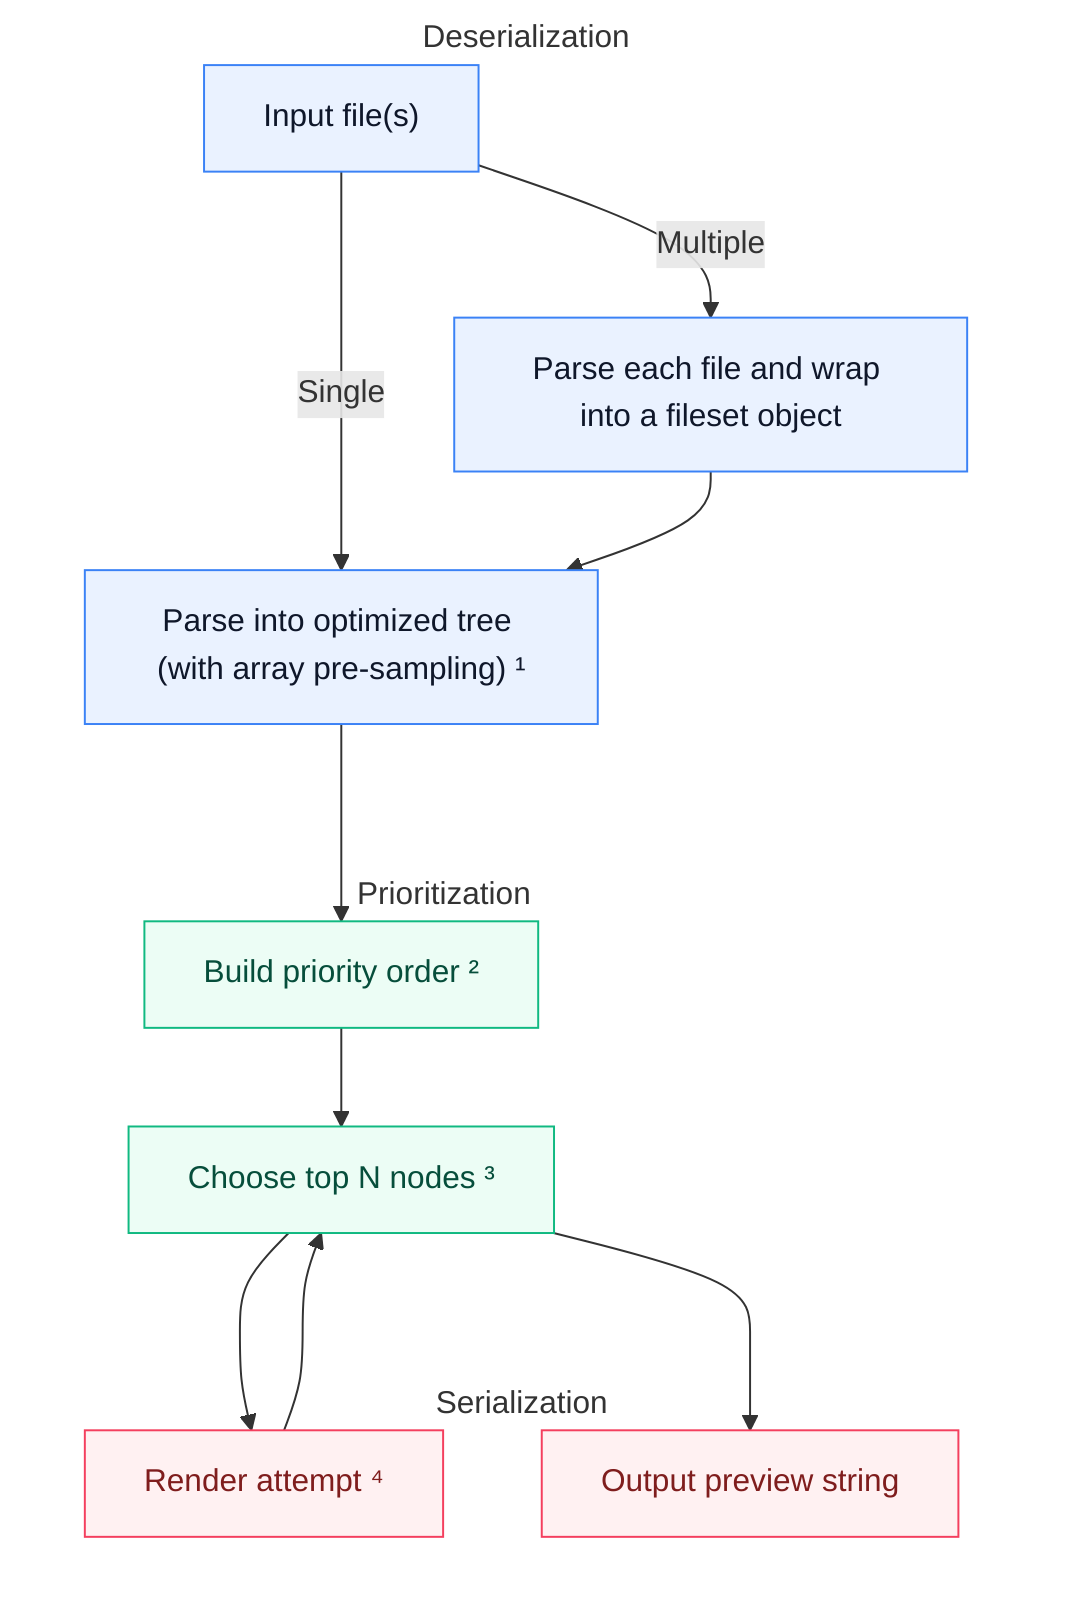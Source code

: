 %%{init: {"themeCSS": ".cluster > rect { fill: transparent; stroke: transparent; } .clusterLabel > text { font-size: 16px; font-weight: 600; } .clusterLabel span { padding: 6px 10px; font-size: 16px; font-weight: 600; }"}}%%
flowchart TD
    subgraph Deserialization
        direction TB
        A["Input file(s)"]
        A -- Single --> C["Parse into optimized tree (with array pre‑sampling) ¹"]
        A -- Multiple --> D["Parse each file and wrap into a fileset object"]
        D --> C
    end
    subgraph Prioritization
        direction TB
        E["Build priority order ²"]
        F["Choose top N nodes ³"]
    end
    subgraph Serialization
        direction TB
        G["Render attempt ⁴"]
        H["Output preview string"]
    end
    C --> E
    E --> F
    F --> G
    G --> F
    F --> H
    %% Color classes for categories
    classDef des fill:#eaf2ff,stroke:#3b82f6,stroke-width:1px,color:#0f172a;
    classDef prio fill:#ecfdf5,stroke:#10b981,stroke-width:1px,color:#064e3b;
    classDef ser fill:#fff1f2,stroke:#f43f5e,stroke-width:1px,color:#7f1d1d;
    class A,C,D des;
    class E,F prio;
    class G,H ser;
    style Deserialization fill:transparent,stroke:transparent
    style Prioritization fill:transparent,stroke:transparent
    style Serialization fill:transparent,stroke:transparent